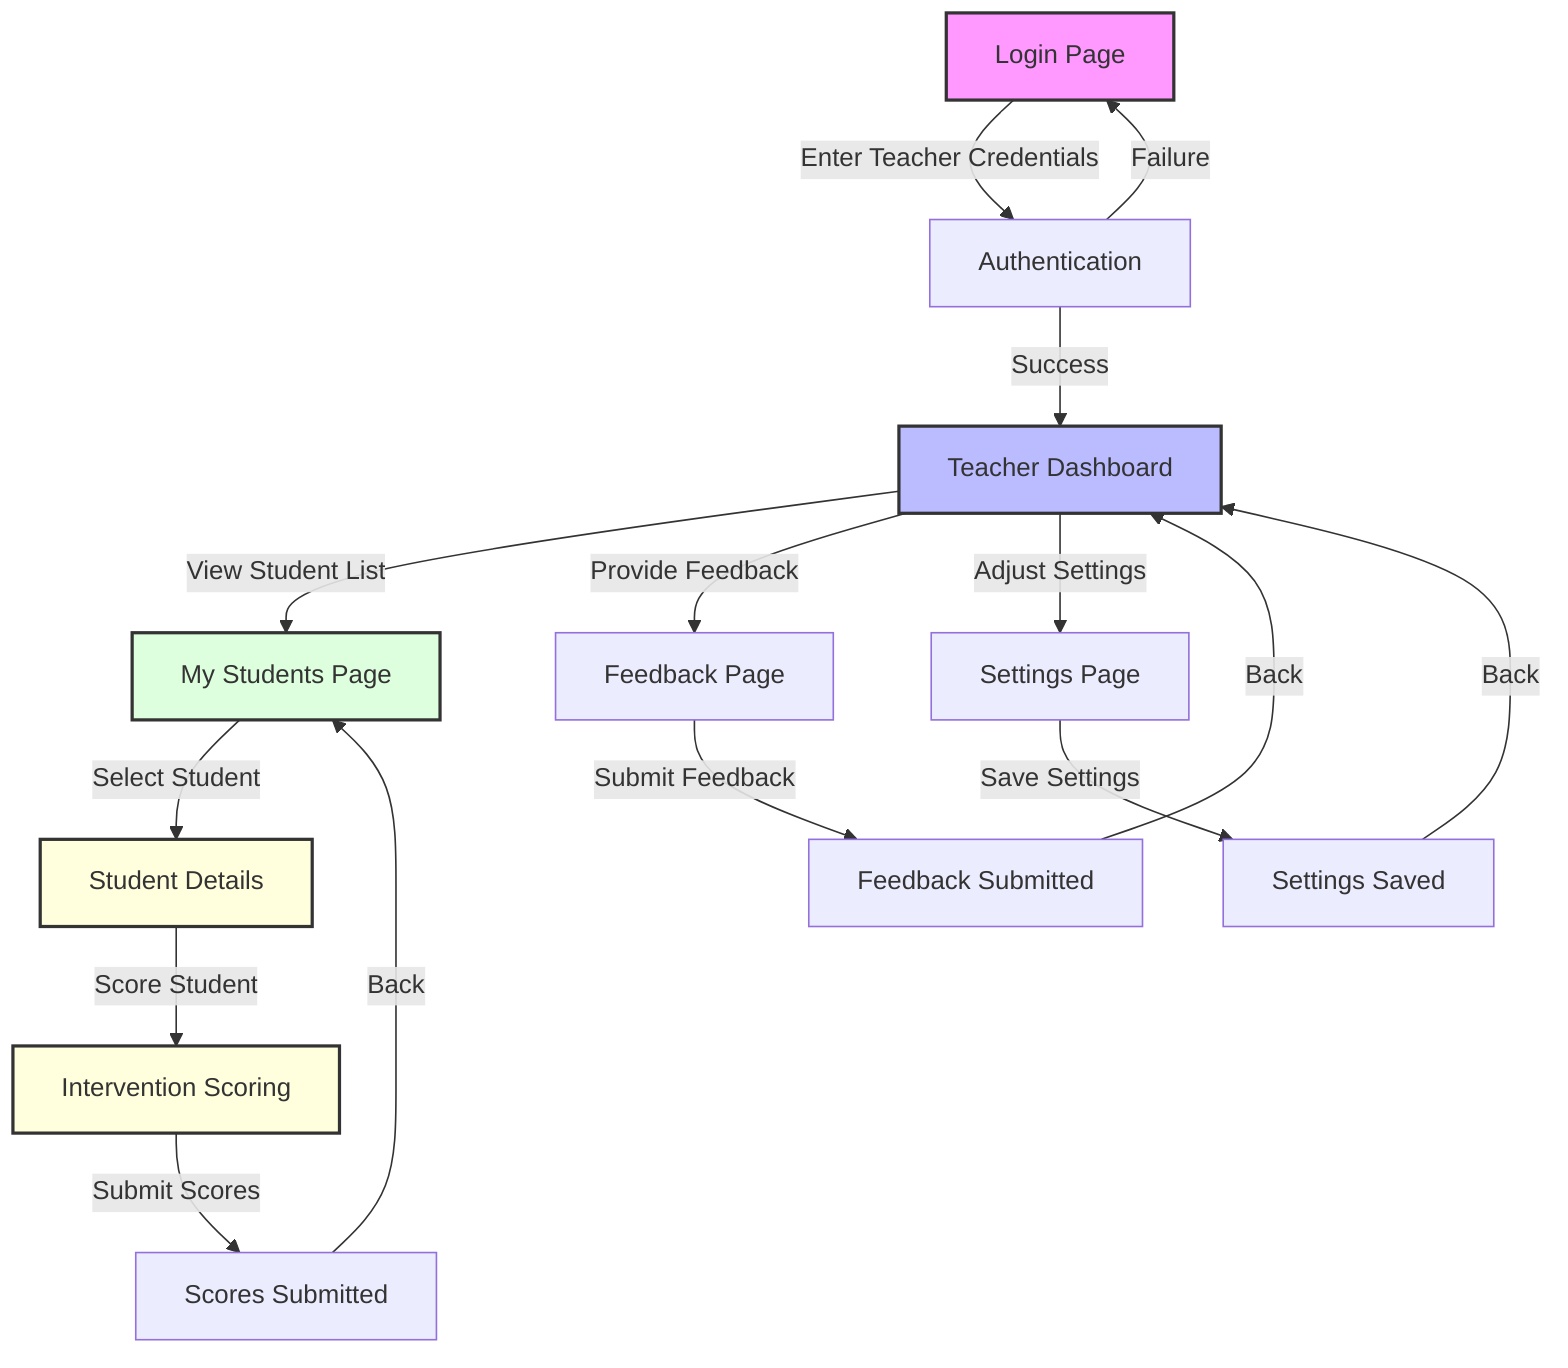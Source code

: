 graph TD
    A[Login Page] -->|Enter Teacher Credentials| B[Authentication]
    B -->|Success| C[Teacher Dashboard]
    B -->|Failure| A
    
    C -->|View Student List| D[My Students Page]
    C -->|Provide Feedback| E[Feedback Page]
    C -->|Adjust Settings| F[Settings Page]
    
    D -->|Select Student| G[Student Details]
    G -->|Score Student| H[Intervention Scoring]
    
    H -->|Submit Scores| H1[Scores Submitted]
    H1 -->|Back| D
    
    E -->|Submit Feedback| E1[Feedback Submitted]
    E1 -->|Back| C
    
    F -->|Save Settings| F1[Settings Saved]
    F1 -->|Back| C
    
    style A fill:#f9f,stroke:#333,stroke-width:2px
    style C fill:#bbf,stroke:#333,stroke-width:2px
    style D fill:#dfd,stroke:#333,stroke-width:2px
    style G fill:#ffd,stroke:#333,stroke-width:2px
    style H fill:#ffd,stroke:#333,stroke-width:2px